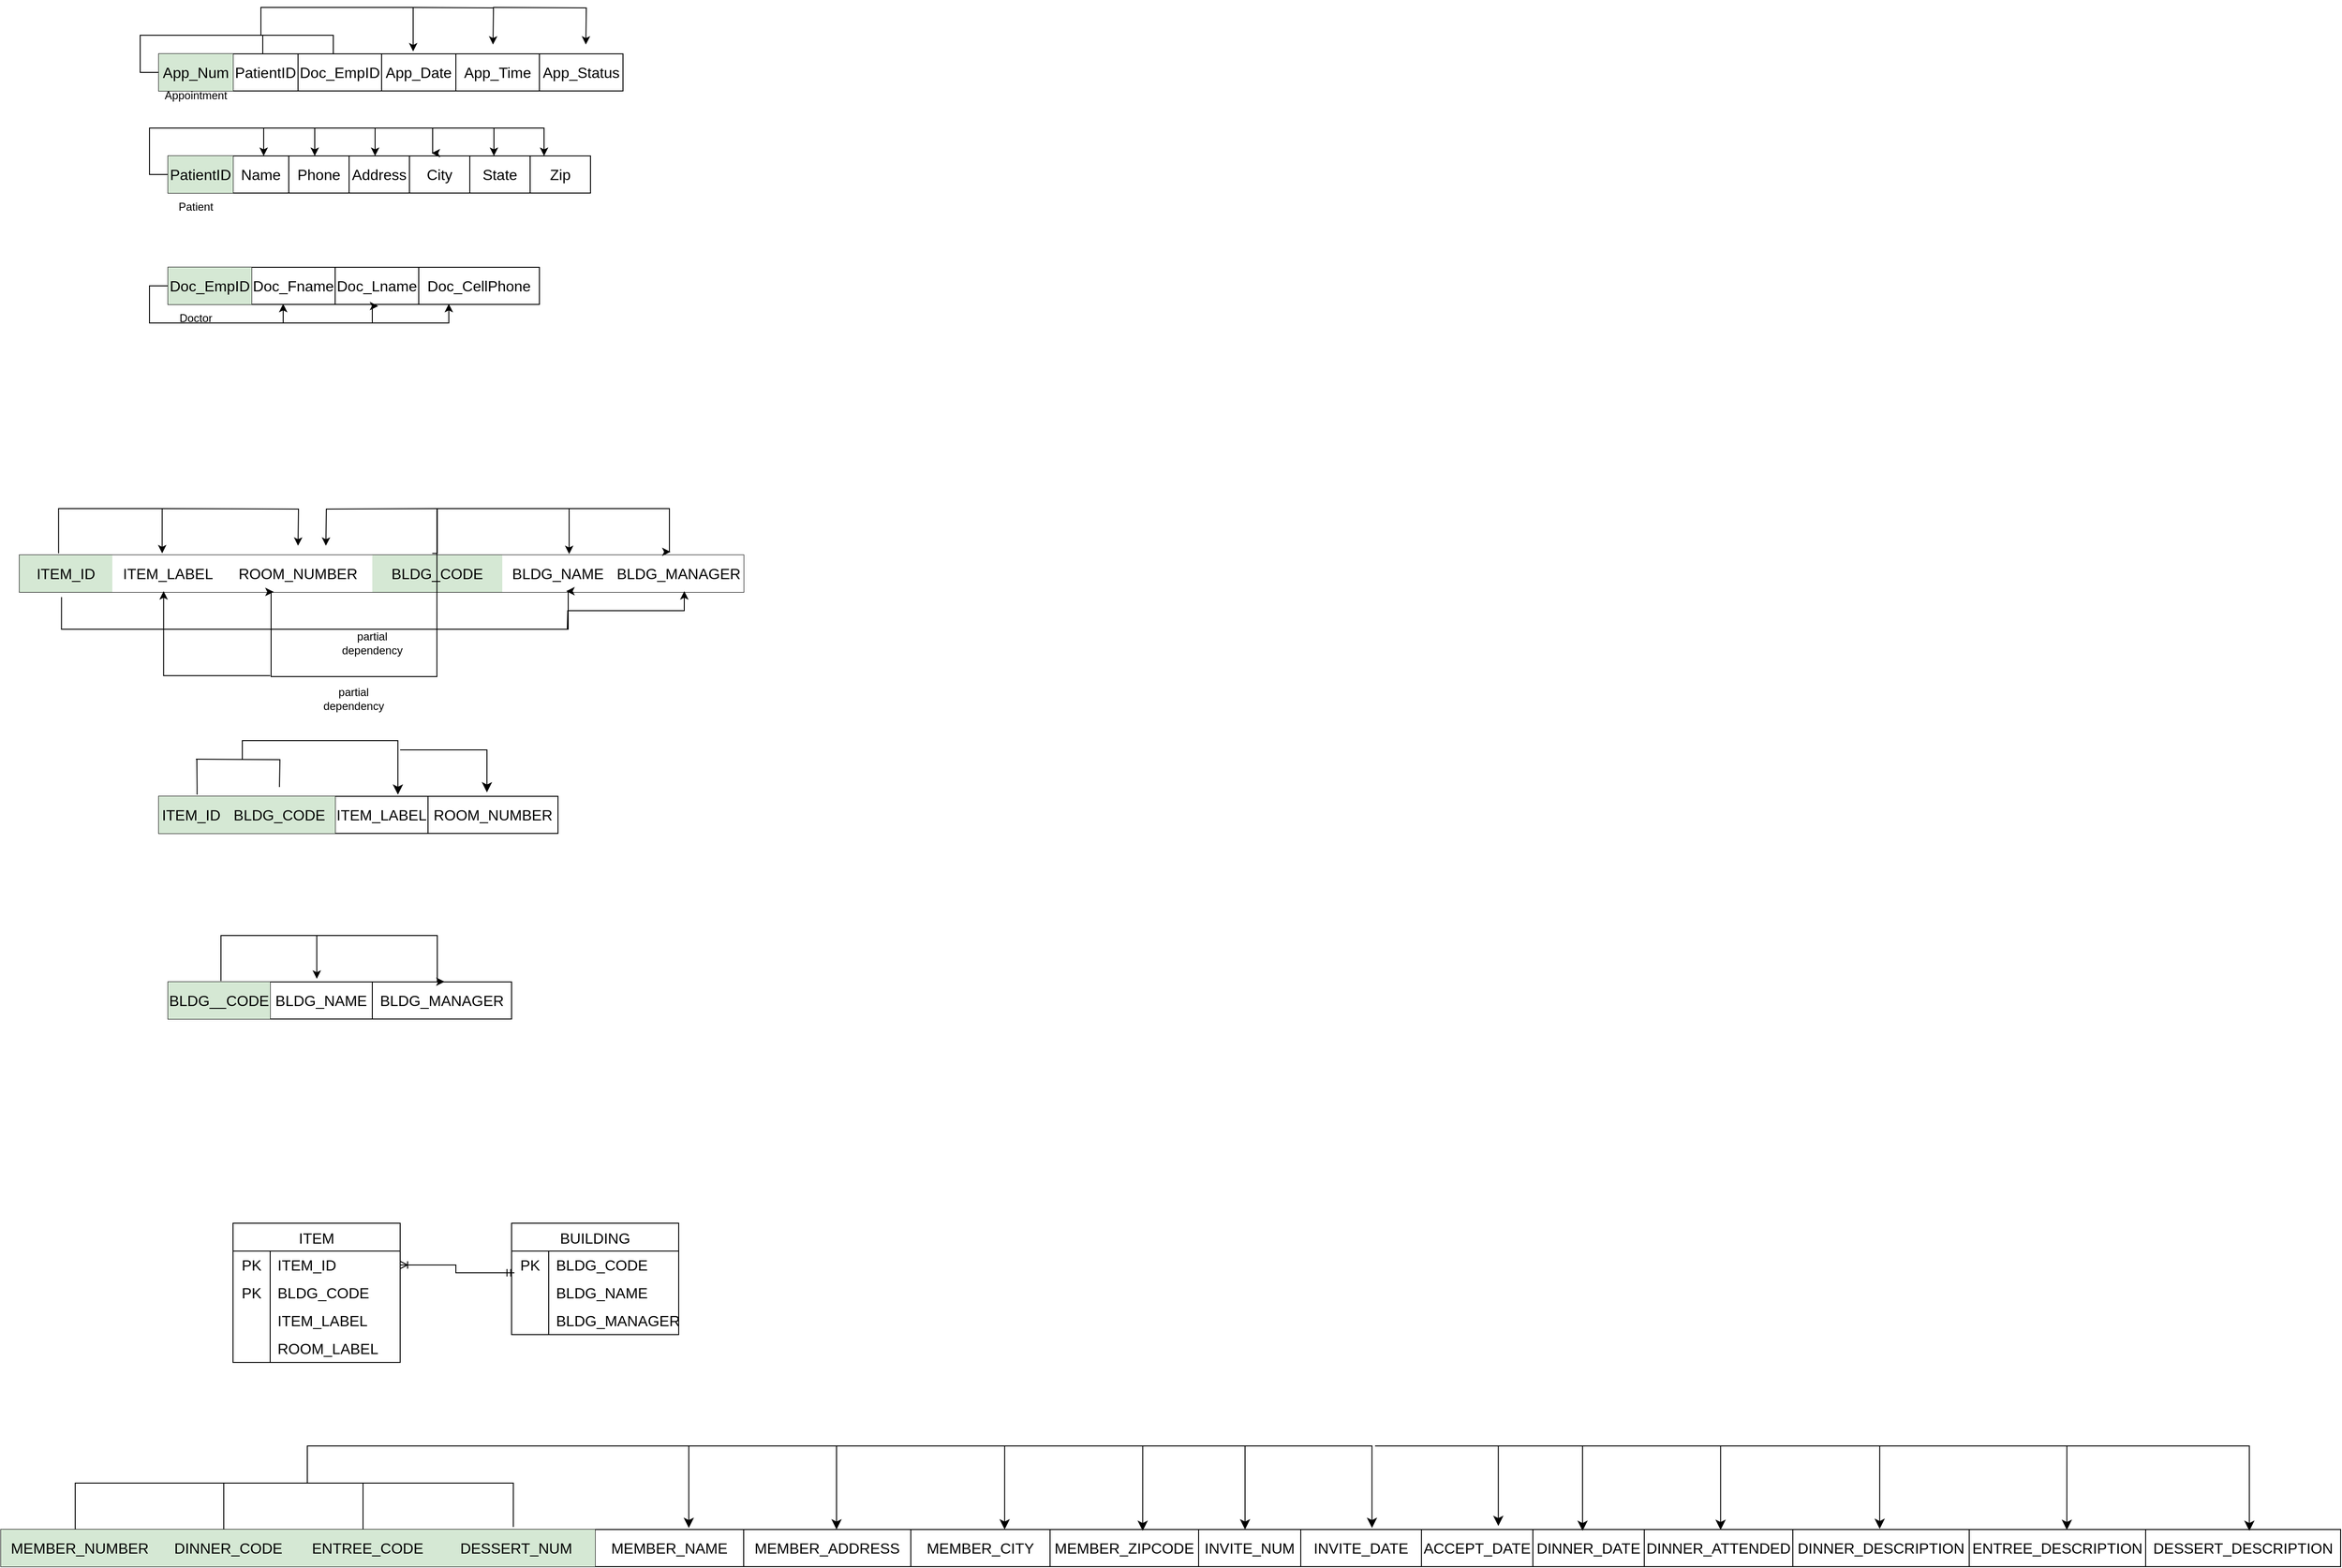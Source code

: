 <mxfile version="23.1.5" type="github">
  <diagram name="Page-1" id="MW_719pMpH5eKl33MDSX">
    <mxGraphModel dx="2695" dy="1633" grid="1" gridSize="10" guides="1" tooltips="1" connect="1" arrows="1" fold="1" page="1" pageScale="1" pageWidth="850" pageHeight="1100" math="0" shadow="0">
      <root>
        <mxCell id="0" />
        <mxCell id="1" parent="0" />
        <mxCell id="WLDPPpvRlOWAVXOPyNu4-1" value="" style="shape=table;startSize=0;container=1;collapsible=0;childLayout=tableLayout;fontSize=16;" parent="1" vertex="1">
          <mxGeometry x="190" y="240" width="455" height="40" as="geometry" />
        </mxCell>
        <mxCell id="WLDPPpvRlOWAVXOPyNu4-2" value="" style="shape=tableRow;horizontal=0;startSize=0;swimlaneHead=0;swimlaneBody=0;strokeColor=inherit;top=0;left=0;bottom=0;right=0;collapsible=0;dropTarget=0;fillColor=none;points=[[0,0.5],[1,0.5]];portConstraint=eastwest;fontSize=16;" parent="WLDPPpvRlOWAVXOPyNu4-1" vertex="1">
          <mxGeometry width="455" height="40" as="geometry" />
        </mxCell>
        <mxCell id="WLDPPpvRlOWAVXOPyNu4-14" value="PatientID" style="shape=partialRectangle;html=1;whiteSpace=wrap;connectable=0;strokeColor=#82b366;overflow=hidden;fillColor=#d5e8d4;top=0;left=0;bottom=0;right=0;pointerEvents=1;fontSize=16;" parent="WLDPPpvRlOWAVXOPyNu4-2" vertex="1">
          <mxGeometry width="70" height="40" as="geometry">
            <mxRectangle width="70" height="40" as="alternateBounds" />
          </mxGeometry>
        </mxCell>
        <mxCell id="WLDPPpvRlOWAVXOPyNu4-3" value="Name" style="shape=partialRectangle;html=1;whiteSpace=wrap;connectable=0;strokeColor=inherit;overflow=hidden;fillColor=none;top=0;left=0;bottom=0;right=0;pointerEvents=1;fontSize=16;" parent="WLDPPpvRlOWAVXOPyNu4-2" vertex="1">
          <mxGeometry x="70" width="60" height="40" as="geometry">
            <mxRectangle width="60" height="40" as="alternateBounds" />
          </mxGeometry>
        </mxCell>
        <mxCell id="WLDPPpvRlOWAVXOPyNu4-4" value="Phone" style="shape=partialRectangle;html=1;whiteSpace=wrap;connectable=0;strokeColor=inherit;overflow=hidden;fillColor=none;top=0;left=0;bottom=0;right=0;pointerEvents=1;fontSize=16;" parent="WLDPPpvRlOWAVXOPyNu4-2" vertex="1">
          <mxGeometry x="130" width="65" height="40" as="geometry">
            <mxRectangle width="65" height="40" as="alternateBounds" />
          </mxGeometry>
        </mxCell>
        <mxCell id="WLDPPpvRlOWAVXOPyNu4-5" value="Address" style="shape=partialRectangle;html=1;whiteSpace=wrap;connectable=0;strokeColor=inherit;overflow=hidden;fillColor=none;top=0;left=0;bottom=0;right=0;pointerEvents=1;fontSize=16;" parent="WLDPPpvRlOWAVXOPyNu4-2" vertex="1">
          <mxGeometry x="195" width="65" height="40" as="geometry">
            <mxRectangle width="65" height="40" as="alternateBounds" />
          </mxGeometry>
        </mxCell>
        <mxCell id="WLDPPpvRlOWAVXOPyNu4-16" value="City" style="shape=partialRectangle;html=1;whiteSpace=wrap;connectable=0;strokeColor=inherit;overflow=hidden;fillColor=none;top=0;left=0;bottom=0;right=0;pointerEvents=1;fontSize=16;" parent="WLDPPpvRlOWAVXOPyNu4-2" vertex="1">
          <mxGeometry x="260" width="65" height="40" as="geometry">
            <mxRectangle width="65" height="40" as="alternateBounds" />
          </mxGeometry>
        </mxCell>
        <mxCell id="WLDPPpvRlOWAVXOPyNu4-17" value="State" style="shape=partialRectangle;html=1;whiteSpace=wrap;connectable=0;strokeColor=inherit;overflow=hidden;fillColor=none;top=0;left=0;bottom=0;right=0;pointerEvents=1;fontSize=16;" parent="WLDPPpvRlOWAVXOPyNu4-2" vertex="1">
          <mxGeometry x="325" width="65" height="40" as="geometry">
            <mxRectangle width="65" height="40" as="alternateBounds" />
          </mxGeometry>
        </mxCell>
        <mxCell id="WLDPPpvRlOWAVXOPyNu4-18" value="Zip" style="shape=partialRectangle;html=1;whiteSpace=wrap;connectable=0;strokeColor=inherit;overflow=hidden;fillColor=none;top=0;left=0;bottom=0;right=0;pointerEvents=1;fontSize=16;" parent="WLDPPpvRlOWAVXOPyNu4-2" vertex="1">
          <mxGeometry x="390" width="65" height="40" as="geometry">
            <mxRectangle width="65" height="40" as="alternateBounds" />
          </mxGeometry>
        </mxCell>
        <mxCell id="WLDPPpvRlOWAVXOPyNu4-73" style="edgeStyle=orthogonalEdgeStyle;rounded=0;orthogonalLoop=1;jettySize=auto;html=1;" parent="WLDPPpvRlOWAVXOPyNu4-1" source="WLDPPpvRlOWAVXOPyNu4-2" edge="1">
          <mxGeometry relative="1" as="geometry">
            <mxPoint x="103" as="targetPoint" />
            <Array as="points">
              <mxPoint x="-20" y="20" />
              <mxPoint x="-20" y="-30" />
              <mxPoint x="103" y="-30" />
            </Array>
          </mxGeometry>
        </mxCell>
        <mxCell id="WLDPPpvRlOWAVXOPyNu4-74" style="edgeStyle=orthogonalEdgeStyle;rounded=0;orthogonalLoop=1;jettySize=auto;html=1;" parent="WLDPPpvRlOWAVXOPyNu4-1" source="WLDPPpvRlOWAVXOPyNu4-2" edge="1">
          <mxGeometry relative="1" as="geometry">
            <mxPoint x="158" as="targetPoint" />
            <Array as="points">
              <mxPoint x="-20" y="20" />
              <mxPoint x="-20" y="-30" />
              <mxPoint x="158" y="-30" />
            </Array>
          </mxGeometry>
        </mxCell>
        <mxCell id="WLDPPpvRlOWAVXOPyNu4-76" style="edgeStyle=orthogonalEdgeStyle;rounded=0;orthogonalLoop=1;jettySize=auto;html=1;" parent="WLDPPpvRlOWAVXOPyNu4-1" source="WLDPPpvRlOWAVXOPyNu4-2" edge="1">
          <mxGeometry relative="1" as="geometry">
            <mxPoint x="223" as="targetPoint" />
            <Array as="points">
              <mxPoint x="-20" y="20" />
              <mxPoint x="-20" y="-30" />
              <mxPoint x="223" y="-30" />
            </Array>
          </mxGeometry>
        </mxCell>
        <mxCell id="WLDPPpvRlOWAVXOPyNu4-77" style="edgeStyle=orthogonalEdgeStyle;rounded=0;orthogonalLoop=1;jettySize=auto;html=1;entryX=0.624;entryY=-0.075;entryDx=0;entryDy=0;entryPerimeter=0;" parent="WLDPPpvRlOWAVXOPyNu4-1" source="WLDPPpvRlOWAVXOPyNu4-2" target="WLDPPpvRlOWAVXOPyNu4-2" edge="1">
          <mxGeometry relative="1" as="geometry">
            <Array as="points">
              <mxPoint x="-20" y="20" />
              <mxPoint x="-20" y="-30" />
              <mxPoint x="285" y="-30" />
              <mxPoint x="285" y="-3" />
            </Array>
          </mxGeometry>
        </mxCell>
        <mxCell id="WLDPPpvRlOWAVXOPyNu4-78" style="edgeStyle=orthogonalEdgeStyle;rounded=0;orthogonalLoop=1;jettySize=auto;html=1;" parent="WLDPPpvRlOWAVXOPyNu4-1" source="WLDPPpvRlOWAVXOPyNu4-2" edge="1">
          <mxGeometry relative="1" as="geometry">
            <mxPoint x="351" as="targetPoint" />
            <Array as="points">
              <mxPoint x="-20" y="20" />
              <mxPoint x="-20" y="-30" />
              <mxPoint x="351" y="-30" />
            </Array>
          </mxGeometry>
        </mxCell>
        <mxCell id="WLDPPpvRlOWAVXOPyNu4-79" style="edgeStyle=orthogonalEdgeStyle;rounded=0;orthogonalLoop=1;jettySize=auto;html=1;" parent="WLDPPpvRlOWAVXOPyNu4-1" source="WLDPPpvRlOWAVXOPyNu4-2" edge="1">
          <mxGeometry relative="1" as="geometry">
            <mxPoint x="405" as="targetPoint" />
            <Array as="points">
              <mxPoint x="-20" y="20" />
              <mxPoint x="-20" y="-30" />
              <mxPoint x="405" y="-30" />
            </Array>
          </mxGeometry>
        </mxCell>
        <mxCell id="WLDPPpvRlOWAVXOPyNu4-15" value="Patient" style="text;html=1;align=center;verticalAlign=middle;whiteSpace=wrap;rounded=0;" parent="1" vertex="1">
          <mxGeometry x="190" y="280" width="60" height="30" as="geometry" />
        </mxCell>
        <mxCell id="WLDPPpvRlOWAVXOPyNu4-19" value="" style="shape=table;startSize=0;container=1;collapsible=0;childLayout=tableLayout;fontSize=16;" parent="1" vertex="1">
          <mxGeometry x="180" y="130" width="500" height="40" as="geometry" />
        </mxCell>
        <mxCell id="WLDPPpvRlOWAVXOPyNu4-20" value="" style="shape=tableRow;horizontal=0;startSize=0;swimlaneHead=0;swimlaneBody=0;strokeColor=inherit;top=0;left=0;bottom=0;right=0;collapsible=0;dropTarget=0;fillColor=none;points=[[0,0.5],[1,0.5]];portConstraint=eastwest;fontSize=16;" parent="WLDPPpvRlOWAVXOPyNu4-19" vertex="1">
          <mxGeometry width="500" height="40" as="geometry" />
        </mxCell>
        <mxCell id="WLDPPpvRlOWAVXOPyNu4-21" value="App_Num" style="shape=partialRectangle;html=1;whiteSpace=wrap;connectable=0;strokeColor=#82b366;overflow=hidden;fillColor=#d5e8d4;top=0;left=0;bottom=0;right=0;pointerEvents=1;fontSize=16;" parent="WLDPPpvRlOWAVXOPyNu4-20" vertex="1">
          <mxGeometry width="80" height="40" as="geometry">
            <mxRectangle width="80" height="40" as="alternateBounds" />
          </mxGeometry>
        </mxCell>
        <mxCell id="WLDPPpvRlOWAVXOPyNu4-22" value="PatientID" style="shape=partialRectangle;html=1;whiteSpace=wrap;connectable=0;strokeColor=inherit;overflow=hidden;fillColor=none;top=0;left=0;bottom=0;right=0;pointerEvents=1;fontSize=16;" parent="WLDPPpvRlOWAVXOPyNu4-20" vertex="1">
          <mxGeometry x="80" width="70" height="40" as="geometry">
            <mxRectangle width="70" height="40" as="alternateBounds" />
          </mxGeometry>
        </mxCell>
        <mxCell id="WLDPPpvRlOWAVXOPyNu4-23" value="Doc_EmpID" style="shape=partialRectangle;html=1;whiteSpace=wrap;connectable=0;strokeColor=inherit;overflow=hidden;fillColor=none;top=0;left=0;bottom=0;right=0;pointerEvents=1;fontSize=16;" parent="WLDPPpvRlOWAVXOPyNu4-20" vertex="1">
          <mxGeometry x="150" width="90" height="40" as="geometry">
            <mxRectangle width="90" height="40" as="alternateBounds" />
          </mxGeometry>
        </mxCell>
        <mxCell id="WLDPPpvRlOWAVXOPyNu4-33" value="App_Date" style="shape=partialRectangle;html=1;whiteSpace=wrap;connectable=0;strokeColor=inherit;overflow=hidden;fillColor=none;top=0;left=0;bottom=0;right=0;pointerEvents=1;fontSize=16;" parent="WLDPPpvRlOWAVXOPyNu4-20" vertex="1">
          <mxGeometry x="240" width="80" height="40" as="geometry">
            <mxRectangle width="80" height="40" as="alternateBounds" />
          </mxGeometry>
        </mxCell>
        <mxCell id="WLDPPpvRlOWAVXOPyNu4-34" value="App_Time" style="shape=partialRectangle;html=1;whiteSpace=wrap;connectable=0;strokeColor=inherit;overflow=hidden;fillColor=none;top=0;left=0;bottom=0;right=0;pointerEvents=1;fontSize=16;" parent="WLDPPpvRlOWAVXOPyNu4-20" vertex="1">
          <mxGeometry x="320" width="90" height="40" as="geometry">
            <mxRectangle width="90" height="40" as="alternateBounds" />
          </mxGeometry>
        </mxCell>
        <mxCell id="WLDPPpvRlOWAVXOPyNu4-35" value="App_Status" style="shape=partialRectangle;html=1;whiteSpace=wrap;connectable=0;strokeColor=inherit;overflow=hidden;fillColor=none;top=0;left=0;bottom=0;right=0;pointerEvents=1;fontSize=16;" parent="WLDPPpvRlOWAVXOPyNu4-20" vertex="1">
          <mxGeometry x="410" width="90" height="40" as="geometry">
            <mxRectangle width="90" height="40" as="alternateBounds" />
          </mxGeometry>
        </mxCell>
        <mxCell id="WLDPPpvRlOWAVXOPyNu4-70" style="edgeStyle=orthogonalEdgeStyle;rounded=0;orthogonalLoop=1;jettySize=auto;html=1;endArrow=none;endFill=0;" parent="WLDPPpvRlOWAVXOPyNu4-19" source="WLDPPpvRlOWAVXOPyNu4-20" edge="1">
          <mxGeometry relative="1" as="geometry">
            <mxPoint x="112" as="targetPoint" />
            <Array as="points">
              <mxPoint x="-20" y="20" />
              <mxPoint x="-20" y="-20" />
              <mxPoint x="112" y="-20" />
            </Array>
          </mxGeometry>
        </mxCell>
        <mxCell id="WLDPPpvRlOWAVXOPyNu4-71" style="edgeStyle=orthogonalEdgeStyle;rounded=0;orthogonalLoop=1;jettySize=auto;html=1;endArrow=none;endFill=0;" parent="WLDPPpvRlOWAVXOPyNu4-19" source="WLDPPpvRlOWAVXOPyNu4-20" edge="1">
          <mxGeometry relative="1" as="geometry">
            <mxPoint x="188" as="targetPoint" />
            <Array as="points">
              <mxPoint x="-20" y="20" />
              <mxPoint x="-20" y="-20" />
              <mxPoint x="188" y="-20" />
            </Array>
          </mxGeometry>
        </mxCell>
        <mxCell id="WLDPPpvRlOWAVXOPyNu4-32" value="Appointment" style="text;html=1;align=center;verticalAlign=middle;whiteSpace=wrap;rounded=0;" parent="1" vertex="1">
          <mxGeometry x="190" y="160" width="60" height="30" as="geometry" />
        </mxCell>
        <mxCell id="WLDPPpvRlOWAVXOPyNu4-37" value="" style="shape=table;startSize=0;container=1;collapsible=0;childLayout=tableLayout;fontSize=16;" parent="1" vertex="1">
          <mxGeometry x="190" y="360" width="400" height="40" as="geometry" />
        </mxCell>
        <mxCell id="WLDPPpvRlOWAVXOPyNu4-38" value="" style="shape=tableRow;horizontal=0;startSize=0;swimlaneHead=0;swimlaneBody=0;strokeColor=inherit;top=0;left=0;bottom=0;right=0;collapsible=0;dropTarget=0;fillColor=none;points=[[0,0.5],[1,0.5]];portConstraint=eastwest;fontSize=16;" parent="WLDPPpvRlOWAVXOPyNu4-37" vertex="1">
          <mxGeometry width="400" height="40" as="geometry" />
        </mxCell>
        <mxCell id="WLDPPpvRlOWAVXOPyNu4-39" value="Doc_EmpID" style="shape=partialRectangle;html=1;whiteSpace=wrap;connectable=0;strokeColor=#82b366;overflow=hidden;fillColor=#d5e8d4;top=0;left=0;bottom=0;right=0;pointerEvents=1;fontSize=16;" parent="WLDPPpvRlOWAVXOPyNu4-38" vertex="1">
          <mxGeometry width="90" height="40" as="geometry">
            <mxRectangle width="90" height="40" as="alternateBounds" />
          </mxGeometry>
        </mxCell>
        <mxCell id="WLDPPpvRlOWAVXOPyNu4-40" value="Doc_Fname" style="shape=partialRectangle;html=1;whiteSpace=wrap;connectable=0;strokeColor=inherit;overflow=hidden;fillColor=none;top=0;left=0;bottom=0;right=0;pointerEvents=1;fontSize=16;" parent="WLDPPpvRlOWAVXOPyNu4-38" vertex="1">
          <mxGeometry x="90" width="90" height="40" as="geometry">
            <mxRectangle width="90" height="40" as="alternateBounds" />
          </mxGeometry>
        </mxCell>
        <mxCell id="WLDPPpvRlOWAVXOPyNu4-41" value="Doc_Lname" style="shape=partialRectangle;html=1;whiteSpace=wrap;connectable=0;strokeColor=inherit;overflow=hidden;fillColor=none;top=0;left=0;bottom=0;right=0;pointerEvents=1;fontSize=16;" parent="WLDPPpvRlOWAVXOPyNu4-38" vertex="1">
          <mxGeometry x="180" width="90" height="40" as="geometry">
            <mxRectangle width="90" height="40" as="alternateBounds" />
          </mxGeometry>
        </mxCell>
        <mxCell id="WLDPPpvRlOWAVXOPyNu4-50" value="Doc_CellPhone" style="shape=partialRectangle;html=1;whiteSpace=wrap;connectable=0;strokeColor=inherit;overflow=hidden;fillColor=none;top=0;left=0;bottom=0;right=0;pointerEvents=1;fontSize=16;" parent="WLDPPpvRlOWAVXOPyNu4-38" vertex="1">
          <mxGeometry x="270" width="130" height="40" as="geometry">
            <mxRectangle width="130" height="40" as="alternateBounds" />
          </mxGeometry>
        </mxCell>
        <mxCell id="WLDPPpvRlOWAVXOPyNu4-81" style="edgeStyle=orthogonalEdgeStyle;rounded=0;orthogonalLoop=1;jettySize=auto;html=1;entryX=0.31;entryY=0.985;entryDx=0;entryDy=0;entryPerimeter=0;" parent="WLDPPpvRlOWAVXOPyNu4-37" source="WLDPPpvRlOWAVXOPyNu4-38" target="WLDPPpvRlOWAVXOPyNu4-38" edge="1">
          <mxGeometry relative="1" as="geometry" />
        </mxCell>
        <mxCell id="WLDPPpvRlOWAVXOPyNu4-83" style="edgeStyle=orthogonalEdgeStyle;rounded=0;orthogonalLoop=1;jettySize=auto;html=1;entryX=0.756;entryY=0.985;entryDx=0;entryDy=0;entryPerimeter=0;" parent="WLDPPpvRlOWAVXOPyNu4-37" source="WLDPPpvRlOWAVXOPyNu4-38" target="WLDPPpvRlOWAVXOPyNu4-38" edge="1">
          <mxGeometry relative="1" as="geometry" />
        </mxCell>
        <mxCell id="WLDPPpvRlOWAVXOPyNu4-52" value="Doctor" style="text;html=1;align=center;verticalAlign=middle;whiteSpace=wrap;rounded=0;" parent="1" vertex="1">
          <mxGeometry x="190" y="400" width="60" height="30" as="geometry" />
        </mxCell>
        <mxCell id="WLDPPpvRlOWAVXOPyNu4-82" style="edgeStyle=orthogonalEdgeStyle;rounded=0;orthogonalLoop=1;jettySize=auto;html=1;entryX=0.566;entryY=1.045;entryDx=0;entryDy=0;entryPerimeter=0;" parent="1" source="WLDPPpvRlOWAVXOPyNu4-38" target="WLDPPpvRlOWAVXOPyNu4-38" edge="1">
          <mxGeometry relative="1" as="geometry">
            <Array as="points">
              <mxPoint x="170" y="380" />
              <mxPoint x="170" y="420" />
              <mxPoint x="410" y="420" />
              <mxPoint x="410" y="402" />
            </Array>
          </mxGeometry>
        </mxCell>
        <mxCell id="WLDPPpvRlOWAVXOPyNu4-86" value="" style="endArrow=classic;html=1;rounded=0;edgeStyle=orthogonalEdgeStyle;entryX=0.548;entryY=-0.065;entryDx=0;entryDy=0;entryPerimeter=0;" parent="1" target="WLDPPpvRlOWAVXOPyNu4-20" edge="1">
          <mxGeometry width="50" height="50" relative="1" as="geometry">
            <mxPoint x="290" y="110" as="sourcePoint" />
            <mxPoint x="460" y="80" as="targetPoint" />
            <Array as="points">
              <mxPoint x="290" y="80" />
              <mxPoint x="454" y="80" />
            </Array>
          </mxGeometry>
        </mxCell>
        <mxCell id="WLDPPpvRlOWAVXOPyNu4-87" value="" style="endArrow=classic;html=1;rounded=0;edgeStyle=orthogonalEdgeStyle;" parent="1" edge="1">
          <mxGeometry width="50" height="50" relative="1" as="geometry">
            <mxPoint x="450" y="80" as="sourcePoint" />
            <mxPoint x="540" y="120" as="targetPoint" />
          </mxGeometry>
        </mxCell>
        <mxCell id="WLDPPpvRlOWAVXOPyNu4-88" value="" style="endArrow=classic;html=1;rounded=0;edgeStyle=orthogonalEdgeStyle;" parent="1" edge="1">
          <mxGeometry width="50" height="50" relative="1" as="geometry">
            <mxPoint x="540" y="80" as="sourcePoint" />
            <mxPoint x="640" y="120" as="targetPoint" />
          </mxGeometry>
        </mxCell>
        <mxCell id="D1UHIyONXExDo8GBItgu-14" value="" style="shape=table;startSize=0;container=1;collapsible=0;childLayout=tableLayout;fontSize=16;swimlaneLine=1;" parent="1" vertex="1">
          <mxGeometry x="30" y="670" width="780" height="40" as="geometry" />
        </mxCell>
        <mxCell id="D1UHIyONXExDo8GBItgu-23" value="" style="shape=tableRow;horizontal=0;startSize=0;swimlaneHead=0;swimlaneBody=0;top=0;left=0;bottom=0;right=0;collapsible=0;dropTarget=0;points=[[0,0.5],[1,0.5]];portConstraint=eastwest;fontSize=16;" parent="D1UHIyONXExDo8GBItgu-14" vertex="1">
          <mxGeometry width="780" height="40" as="geometry" />
        </mxCell>
        <mxCell id="D1UHIyONXExDo8GBItgu-24" value="ITEM_ID" style="shape=partialRectangle;html=1;whiteSpace=wrap;connectable=0;strokeColor=#82b366;overflow=hidden;fillColor=#d5e8d4;top=0;left=0;bottom=0;right=0;pointerEvents=1;fontSize=16;" parent="D1UHIyONXExDo8GBItgu-23" vertex="1">
          <mxGeometry width="100" height="40" as="geometry">
            <mxRectangle width="100" height="40" as="alternateBounds" />
          </mxGeometry>
        </mxCell>
        <mxCell id="D1UHIyONXExDo8GBItgu-25" value="ITEM_LABEL" style="shape=partialRectangle;html=1;whiteSpace=wrap;connectable=0;strokeColor=inherit;overflow=hidden;fillColor=none;top=0;left=0;bottom=0;right=0;pointerEvents=1;fontSize=16;" parent="D1UHIyONXExDo8GBItgu-23" vertex="1">
          <mxGeometry x="100" width="120" height="40" as="geometry">
            <mxRectangle width="120" height="40" as="alternateBounds" />
          </mxGeometry>
        </mxCell>
        <mxCell id="D1UHIyONXExDo8GBItgu-26" value="ROOM_NUMBER" style="shape=partialRectangle;html=1;whiteSpace=wrap;connectable=0;strokeColor=inherit;overflow=hidden;fillColor=none;top=0;left=0;bottom=0;right=0;pointerEvents=1;fontSize=16;" parent="D1UHIyONXExDo8GBItgu-23" vertex="1">
          <mxGeometry x="220" width="160" height="40" as="geometry">
            <mxRectangle width="160" height="40" as="alternateBounds" />
          </mxGeometry>
        </mxCell>
        <mxCell id="D1UHIyONXExDo8GBItgu-27" value="BLDG_CODE" style="shape=partialRectangle;html=1;whiteSpace=wrap;connectable=0;strokeColor=#82b366;overflow=hidden;fillColor=#d5e8d4;top=0;left=0;bottom=0;right=0;pointerEvents=1;fontSize=16;" parent="D1UHIyONXExDo8GBItgu-23" vertex="1">
          <mxGeometry x="380" width="140" height="40" as="geometry">
            <mxRectangle width="140" height="40" as="alternateBounds" />
          </mxGeometry>
        </mxCell>
        <mxCell id="D1UHIyONXExDo8GBItgu-28" value="BLDG_NAME" style="shape=partialRectangle;html=1;whiteSpace=wrap;connectable=0;strokeColor=inherit;overflow=hidden;fillColor=none;top=0;left=0;bottom=0;right=0;pointerEvents=1;fontSize=16;" parent="D1UHIyONXExDo8GBItgu-23" vertex="1">
          <mxGeometry x="520" width="120" height="40" as="geometry">
            <mxRectangle width="120" height="40" as="alternateBounds" />
          </mxGeometry>
        </mxCell>
        <mxCell id="D1UHIyONXExDo8GBItgu-29" value="BLDG_MANAGER" style="shape=partialRectangle;html=1;whiteSpace=wrap;connectable=0;strokeColor=inherit;overflow=hidden;fillColor=none;top=0;left=0;bottom=0;right=0;pointerEvents=1;fontSize=16;" parent="D1UHIyONXExDo8GBItgu-23" vertex="1">
          <mxGeometry x="640" width="140" height="40" as="geometry">
            <mxRectangle width="140" height="40" as="alternateBounds" />
          </mxGeometry>
        </mxCell>
        <mxCell id="d2CoVcavQI583WoigCIx-1" value="" style="endArrow=classic;html=1;rounded=0;exitX=0.57;exitY=-0.045;exitDx=0;exitDy=0;exitPerimeter=0;edgeStyle=orthogonalEdgeStyle;entryX=0.759;entryY=-0.025;entryDx=0;entryDy=0;entryPerimeter=0;" edge="1" parent="D1UHIyONXExDo8GBItgu-14" source="D1UHIyONXExDo8GBItgu-23" target="D1UHIyONXExDo8GBItgu-23">
          <mxGeometry width="50" height="50" relative="1" as="geometry">
            <mxPoint x="370" y="-40" as="sourcePoint" />
            <mxPoint x="590" y="-60" as="targetPoint" />
            <Array as="points">
              <mxPoint x="450" y="-2" />
              <mxPoint x="450" y="-50" />
              <mxPoint x="592" y="-50" />
            </Array>
          </mxGeometry>
        </mxCell>
        <mxCell id="d2CoVcavQI583WoigCIx-3" value="" style="endArrow=classic;html=1;rounded=0;exitX=0.054;exitY=-0.045;exitDx=0;exitDy=0;exitPerimeter=0;edgeStyle=orthogonalEdgeStyle;entryX=0.197;entryY=-0.045;entryDx=0;entryDy=0;entryPerimeter=0;" edge="1" parent="D1UHIyONXExDo8GBItgu-14" source="D1UHIyONXExDo8GBItgu-14" target="D1UHIyONXExDo8GBItgu-23">
          <mxGeometry width="50" height="50" relative="1" as="geometry">
            <mxPoint x="370" y="-20" as="sourcePoint" />
            <mxPoint x="150" y="-50" as="targetPoint" />
            <Array as="points">
              <mxPoint x="42" y="-50" />
              <mxPoint x="154" y="-50" />
            </Array>
          </mxGeometry>
        </mxCell>
        <mxCell id="d2CoVcavQI583WoigCIx-6" value="" style="endArrow=classic;html=1;rounded=0;exitX=0.058;exitY=1.135;exitDx=0;exitDy=0;exitPerimeter=0;edgeStyle=orthogonalEdgeStyle;entryX=0.755;entryY=0.975;entryDx=0;entryDy=0;entryPerimeter=0;" edge="1" parent="D1UHIyONXExDo8GBItgu-14" source="D1UHIyONXExDo8GBItgu-14" target="D1UHIyONXExDo8GBItgu-23">
          <mxGeometry width="50" height="50" relative="1" as="geometry">
            <mxPoint x="365" y="200" as="sourcePoint" />
            <mxPoint x="590" y="120" as="targetPoint" />
            <Array as="points">
              <mxPoint x="45" y="80" />
              <mxPoint x="591" y="80" />
              <mxPoint x="591" y="39" />
            </Array>
          </mxGeometry>
        </mxCell>
        <mxCell id="d2CoVcavQI583WoigCIx-2" value="" style="endArrow=classic;html=1;rounded=0;edgeStyle=orthogonalEdgeStyle;entryX=0.899;entryY=-0.085;entryDx=0;entryDy=0;entryPerimeter=0;" edge="1" parent="1" target="D1UHIyONXExDo8GBItgu-23">
          <mxGeometry width="50" height="50" relative="1" as="geometry">
            <mxPoint x="620" y="620" as="sourcePoint" />
            <mxPoint x="730" y="620" as="targetPoint" />
            <Array as="points">
              <mxPoint x="730" y="620" />
              <mxPoint x="730" y="667" />
            </Array>
          </mxGeometry>
        </mxCell>
        <mxCell id="d2CoVcavQI583WoigCIx-4" value="" style="endArrow=classic;html=1;rounded=0;edgeStyle=orthogonalEdgeStyle;" edge="1" parent="1">
          <mxGeometry width="50" height="50" relative="1" as="geometry">
            <mxPoint x="180" y="620" as="sourcePoint" />
            <mxPoint x="330" y="660" as="targetPoint" />
          </mxGeometry>
        </mxCell>
        <mxCell id="d2CoVcavQI583WoigCIx-5" value="" style="endArrow=classic;html=1;rounded=0;edgeStyle=orthogonalEdgeStyle;" edge="1" parent="1">
          <mxGeometry width="50" height="50" relative="1" as="geometry">
            <mxPoint x="480" y="620" as="sourcePoint" />
            <mxPoint x="360" y="660" as="targetPoint" />
          </mxGeometry>
        </mxCell>
        <mxCell id="d2CoVcavQI583WoigCIx-7" value="" style="endArrow=classic;html=1;rounded=0;edgeStyle=orthogonalEdgeStyle;entryX=0.918;entryY=0.975;entryDx=0;entryDy=0;entryPerimeter=0;" edge="1" parent="1" target="D1UHIyONXExDo8GBItgu-23">
          <mxGeometry width="50" height="50" relative="1" as="geometry">
            <mxPoint x="620" y="750" as="sourcePoint" />
            <mxPoint x="750" y="750" as="targetPoint" />
          </mxGeometry>
        </mxCell>
        <mxCell id="d2CoVcavQI583WoigCIx-8" value="partial dependency" style="text;html=1;align=center;verticalAlign=middle;whiteSpace=wrap;rounded=0;" vertex="1" parent="1">
          <mxGeometry x="380" y="750" width="60" height="30" as="geometry" />
        </mxCell>
        <mxCell id="d2CoVcavQI583WoigCIx-9" value="" style="endArrow=classic;html=1;rounded=0;exitX=0.576;exitY=0.975;exitDx=0;exitDy=0;exitPerimeter=0;edgeStyle=orthogonalEdgeStyle;entryX=0.351;entryY=0.995;entryDx=0;entryDy=0;entryPerimeter=0;" edge="1" parent="1" target="D1UHIyONXExDo8GBItgu-23">
          <mxGeometry width="50" height="50" relative="1" as="geometry">
            <mxPoint x="479.64" y="620" as="sourcePoint" />
            <mxPoint x="300.36" y="731" as="targetPoint" />
            <Array as="points">
              <mxPoint x="480" y="801" />
              <mxPoint x="301" y="801" />
              <mxPoint x="301" y="710" />
            </Array>
          </mxGeometry>
        </mxCell>
        <mxCell id="d2CoVcavQI583WoigCIx-10" value="partial dependency" style="text;html=1;align=center;verticalAlign=middle;whiteSpace=wrap;rounded=0;" vertex="1" parent="1">
          <mxGeometry x="360" y="810" width="60" height="30" as="geometry" />
        </mxCell>
        <mxCell id="d2CoVcavQI583WoigCIx-11" value="" style="endArrow=classic;html=1;rounded=0;edgeStyle=orthogonalEdgeStyle;entryX=0.199;entryY=0.975;entryDx=0;entryDy=0;entryPerimeter=0;" edge="1" parent="1" target="D1UHIyONXExDo8GBItgu-23">
          <mxGeometry width="50" height="50" relative="1" as="geometry">
            <mxPoint x="300" y="800" as="sourcePoint" />
            <mxPoint x="180" y="800" as="targetPoint" />
            <Array as="points">
              <mxPoint x="185" y="800" />
            </Array>
          </mxGeometry>
        </mxCell>
        <mxCell id="d2CoVcavQI583WoigCIx-12" value="" style="shape=table;startSize=0;container=1;collapsible=0;childLayout=tableLayout;fontSize=16;" vertex="1" parent="1">
          <mxGeometry x="180" y="930" width="430" height="40" as="geometry" />
        </mxCell>
        <mxCell id="d2CoVcavQI583WoigCIx-29" style="shape=tableRow;horizontal=0;startSize=0;swimlaneHead=0;swimlaneBody=0;strokeColor=inherit;top=0;left=0;bottom=0;right=0;collapsible=0;dropTarget=0;fillColor=none;points=[[0,0.5],[1,0.5]];portConstraint=eastwest;fontSize=16;" vertex="1" parent="d2CoVcavQI583WoigCIx-12">
          <mxGeometry width="430" height="40" as="geometry" />
        </mxCell>
        <mxCell id="d2CoVcavQI583WoigCIx-30" value="ITEM_ID" style="shape=partialRectangle;html=1;whiteSpace=wrap;connectable=0;strokeColor=#82b366;overflow=hidden;fillColor=#d5e8d4;top=0;left=0;bottom=0;right=0;pointerEvents=1;fontSize=16;" vertex="1" parent="d2CoVcavQI583WoigCIx-29">
          <mxGeometry width="70" height="40" as="geometry">
            <mxRectangle width="70" height="40" as="alternateBounds" />
          </mxGeometry>
        </mxCell>
        <mxCell id="d2CoVcavQI583WoigCIx-32" value="BLDG_CODE" style="shape=partialRectangle;html=1;whiteSpace=wrap;connectable=0;strokeColor=#82b366;overflow=hidden;fillColor=#d5e8d4;top=0;left=0;bottom=0;right=0;pointerEvents=1;fontSize=16;" vertex="1" parent="d2CoVcavQI583WoigCIx-29">
          <mxGeometry x="70" width="120" height="40" as="geometry">
            <mxRectangle width="120" height="40" as="alternateBounds" />
          </mxGeometry>
        </mxCell>
        <mxCell id="d2CoVcavQI583WoigCIx-33" value="ITEM_LABEL" style="shape=partialRectangle;html=1;whiteSpace=wrap;connectable=0;strokeColor=inherit;overflow=hidden;fillColor=none;top=0;left=0;bottom=0;right=0;pointerEvents=1;fontSize=16;" vertex="1" parent="d2CoVcavQI583WoigCIx-29">
          <mxGeometry x="190" width="100" height="40" as="geometry">
            <mxRectangle width="100" height="40" as="alternateBounds" />
          </mxGeometry>
        </mxCell>
        <mxCell id="d2CoVcavQI583WoigCIx-34" value="ROOM_NUMBER" style="shape=partialRectangle;html=1;whiteSpace=wrap;connectable=0;strokeColor=inherit;overflow=hidden;fillColor=none;top=0;left=0;bottom=0;right=0;pointerEvents=1;fontSize=16;" vertex="1" parent="d2CoVcavQI583WoigCIx-29">
          <mxGeometry x="290" width="140" height="40" as="geometry">
            <mxRectangle width="140" height="40" as="alternateBounds" />
          </mxGeometry>
        </mxCell>
        <mxCell id="d2CoVcavQI583WoigCIx-36" value="" style="shape=table;startSize=0;container=1;collapsible=0;childLayout=tableLayout;fontSize=16;" vertex="1" parent="1">
          <mxGeometry x="190" y="1130" width="370" height="40" as="geometry" />
        </mxCell>
        <mxCell id="d2CoVcavQI583WoigCIx-37" value="" style="shape=tableRow;horizontal=0;startSize=0;swimlaneHead=0;swimlaneBody=0;strokeColor=inherit;top=0;left=0;bottom=0;right=0;collapsible=0;dropTarget=0;fillColor=none;points=[[0,0.5],[1,0.5]];portConstraint=eastwest;fontSize=16;" vertex="1" parent="d2CoVcavQI583WoigCIx-36">
          <mxGeometry width="370" height="40" as="geometry" />
        </mxCell>
        <mxCell id="d2CoVcavQI583WoigCIx-38" value="BLDG__CODE" style="shape=partialRectangle;html=1;whiteSpace=wrap;connectable=0;strokeColor=#82b366;overflow=hidden;fillColor=#d5e8d4;top=0;left=0;bottom=0;right=0;pointerEvents=1;fontSize=16;" vertex="1" parent="d2CoVcavQI583WoigCIx-37">
          <mxGeometry width="110" height="40" as="geometry">
            <mxRectangle width="110" height="40" as="alternateBounds" />
          </mxGeometry>
        </mxCell>
        <mxCell id="d2CoVcavQI583WoigCIx-39" value="BLDG_NAME" style="shape=partialRectangle;html=1;whiteSpace=wrap;connectable=0;strokeColor=inherit;overflow=hidden;fillColor=none;top=0;left=0;bottom=0;right=0;pointerEvents=1;fontSize=16;" vertex="1" parent="d2CoVcavQI583WoigCIx-37">
          <mxGeometry x="110" width="110" height="40" as="geometry">
            <mxRectangle width="110" height="40" as="alternateBounds" />
          </mxGeometry>
        </mxCell>
        <mxCell id="d2CoVcavQI583WoigCIx-51" value="BLDG_MANAGER" style="shape=partialRectangle;html=1;whiteSpace=wrap;connectable=0;strokeColor=inherit;overflow=hidden;fillColor=none;top=0;left=0;bottom=0;right=0;pointerEvents=1;fontSize=16;" vertex="1" parent="d2CoVcavQI583WoigCIx-37">
          <mxGeometry x="220" width="150" height="40" as="geometry">
            <mxRectangle width="150" height="40" as="alternateBounds" />
          </mxGeometry>
        </mxCell>
        <mxCell id="d2CoVcavQI583WoigCIx-52" value="" style="endArrow=classic;html=1;rounded=0;exitX=0.154;exitY=-0.025;exitDx=0;exitDy=0;exitPerimeter=0;edgeStyle=orthogonalEdgeStyle;entryX=0.433;entryY=-0.085;entryDx=0;entryDy=0;entryPerimeter=0;" edge="1" parent="d2CoVcavQI583WoigCIx-36" source="d2CoVcavQI583WoigCIx-37" target="d2CoVcavQI583WoigCIx-37">
          <mxGeometry width="50" height="50" relative="1" as="geometry">
            <mxPoint x="10" y="-20" as="sourcePoint" />
            <mxPoint x="160" y="-80" as="targetPoint" />
            <Array as="points">
              <mxPoint x="57" y="-50" />
              <mxPoint x="160" y="-50" />
            </Array>
          </mxGeometry>
        </mxCell>
        <mxCell id="d2CoVcavQI583WoigCIx-53" value="" style="endArrow=classic;html=1;rounded=0;edgeStyle=orthogonalEdgeStyle;entryX=0.805;entryY=-0.005;entryDx=0;entryDy=0;entryPerimeter=0;" edge="1" parent="1" target="d2CoVcavQI583WoigCIx-37">
          <mxGeometry width="50" height="50" relative="1" as="geometry">
            <mxPoint x="350" y="1080" as="sourcePoint" />
            <mxPoint x="490" y="1080" as="targetPoint" />
            <Array as="points">
              <mxPoint x="480" y="1080" />
              <mxPoint x="480" y="1130" />
            </Array>
          </mxGeometry>
        </mxCell>
        <mxCell id="d2CoVcavQI583WoigCIx-55" value="" style="endArrow=none;html=1;rounded=0;exitX=0.096;exitY=-0.045;exitDx=0;exitDy=0;exitPerimeter=0;edgeStyle=orthogonalEdgeStyle;" edge="1" parent="1" source="d2CoVcavQI583WoigCIx-29">
          <mxGeometry width="50" height="50" relative="1" as="geometry">
            <mxPoint x="200" y="1010" as="sourcePoint" />
            <mxPoint x="221" y="890" as="targetPoint" />
            <Array as="points">
              <mxPoint x="221" y="920" />
              <mxPoint x="221" y="920" />
            </Array>
          </mxGeometry>
        </mxCell>
        <mxCell id="d2CoVcavQI583WoigCIx-56" value="" style="endArrow=none;html=1;rounded=0;edgeStyle=orthogonalEdgeStyle;" edge="1" parent="1">
          <mxGeometry width="50" height="50" relative="1" as="geometry">
            <mxPoint x="220" y="890" as="sourcePoint" />
            <mxPoint x="310" y="920" as="targetPoint" />
          </mxGeometry>
        </mxCell>
        <mxCell id="d2CoVcavQI583WoigCIx-57" value="" style="edgeStyle=elbowEdgeStyle;elbow=vertical;endArrow=classic;html=1;curved=0;rounded=0;endSize=8;startSize=8;entryX=0.599;entryY=-0.045;entryDx=0;entryDy=0;entryPerimeter=0;" edge="1" parent="1" target="d2CoVcavQI583WoigCIx-29">
          <mxGeometry width="50" height="50" relative="1" as="geometry">
            <mxPoint x="270" y="890" as="sourcePoint" />
            <mxPoint x="440" y="870" as="targetPoint" />
            <Array as="points">
              <mxPoint x="360" y="870" />
            </Array>
          </mxGeometry>
        </mxCell>
        <mxCell id="d2CoVcavQI583WoigCIx-58" value="" style="edgeStyle=segmentEdgeStyle;endArrow=classic;html=1;curved=0;rounded=0;endSize=8;startSize=8;entryX=0.822;entryY=-0.105;entryDx=0;entryDy=0;entryPerimeter=0;" edge="1" parent="1" target="d2CoVcavQI583WoigCIx-29">
          <mxGeometry width="50" height="50" relative="1" as="geometry">
            <mxPoint x="440" y="880" as="sourcePoint" />
            <mxPoint x="530" y="820" as="targetPoint" />
          </mxGeometry>
        </mxCell>
        <mxCell id="d2CoVcavQI583WoigCIx-59" value="ITEM" style="shape=table;startSize=30;container=1;collapsible=0;childLayout=tableLayout;fixedRows=1;rowLines=0;fontStyle=0;strokeColor=default;fontSize=16;" vertex="1" parent="1">
          <mxGeometry x="260" y="1390" width="180" height="150" as="geometry" />
        </mxCell>
        <mxCell id="d2CoVcavQI583WoigCIx-60" value="" style="shape=tableRow;horizontal=0;startSize=0;swimlaneHead=0;swimlaneBody=0;top=0;left=0;bottom=0;right=0;collapsible=0;dropTarget=0;fillColor=none;points=[[0,0.5],[1,0.5]];portConstraint=eastwest;strokeColor=inherit;fontSize=16;" vertex="1" parent="d2CoVcavQI583WoigCIx-59">
          <mxGeometry y="30" width="180" height="30" as="geometry" />
        </mxCell>
        <mxCell id="d2CoVcavQI583WoigCIx-61" value="PK" style="shape=partialRectangle;html=1;whiteSpace=wrap;connectable=0;fillColor=none;top=0;left=0;bottom=0;right=0;overflow=hidden;pointerEvents=1;strokeColor=inherit;fontSize=16;" vertex="1" parent="d2CoVcavQI583WoigCIx-60">
          <mxGeometry width="40" height="30" as="geometry">
            <mxRectangle width="40" height="30" as="alternateBounds" />
          </mxGeometry>
        </mxCell>
        <mxCell id="d2CoVcavQI583WoigCIx-62" value="ITEM_ID" style="shape=partialRectangle;html=1;whiteSpace=wrap;connectable=0;fillColor=none;top=0;left=0;bottom=0;right=0;align=left;spacingLeft=6;overflow=hidden;strokeColor=inherit;fontSize=16;" vertex="1" parent="d2CoVcavQI583WoigCIx-60">
          <mxGeometry x="40" width="140" height="30" as="geometry">
            <mxRectangle width="140" height="30" as="alternateBounds" />
          </mxGeometry>
        </mxCell>
        <mxCell id="d2CoVcavQI583WoigCIx-63" value="" style="shape=tableRow;horizontal=0;startSize=0;swimlaneHead=0;swimlaneBody=0;top=0;left=0;bottom=0;right=0;collapsible=0;dropTarget=0;fillColor=none;points=[[0,0.5],[1,0.5]];portConstraint=eastwest;strokeColor=inherit;fontSize=16;" vertex="1" parent="d2CoVcavQI583WoigCIx-59">
          <mxGeometry y="60" width="180" height="30" as="geometry" />
        </mxCell>
        <mxCell id="d2CoVcavQI583WoigCIx-64" value="PK" style="shape=partialRectangle;html=1;whiteSpace=wrap;connectable=0;fillColor=none;top=0;left=0;bottom=0;right=0;overflow=hidden;strokeColor=inherit;fontSize=16;" vertex="1" parent="d2CoVcavQI583WoigCIx-63">
          <mxGeometry width="40" height="30" as="geometry">
            <mxRectangle width="40" height="30" as="alternateBounds" />
          </mxGeometry>
        </mxCell>
        <mxCell id="d2CoVcavQI583WoigCIx-65" value="BLDG_CODE" style="shape=partialRectangle;html=1;whiteSpace=wrap;connectable=0;fillColor=none;top=0;left=0;bottom=0;right=0;align=left;spacingLeft=6;overflow=hidden;strokeColor=inherit;fontSize=16;" vertex="1" parent="d2CoVcavQI583WoigCIx-63">
          <mxGeometry x="40" width="140" height="30" as="geometry">
            <mxRectangle width="140" height="30" as="alternateBounds" />
          </mxGeometry>
        </mxCell>
        <mxCell id="d2CoVcavQI583WoigCIx-66" value="" style="shape=tableRow;horizontal=0;startSize=0;swimlaneHead=0;swimlaneBody=0;top=0;left=0;bottom=0;right=0;collapsible=0;dropTarget=0;fillColor=none;points=[[0,0.5],[1,0.5]];portConstraint=eastwest;strokeColor=inherit;fontSize=16;" vertex="1" parent="d2CoVcavQI583WoigCIx-59">
          <mxGeometry y="90" width="180" height="30" as="geometry" />
        </mxCell>
        <mxCell id="d2CoVcavQI583WoigCIx-67" value="" style="shape=partialRectangle;html=1;whiteSpace=wrap;connectable=0;fillColor=none;top=0;left=0;bottom=0;right=0;overflow=hidden;strokeColor=inherit;fontSize=16;" vertex="1" parent="d2CoVcavQI583WoigCIx-66">
          <mxGeometry width="40" height="30" as="geometry">
            <mxRectangle width="40" height="30" as="alternateBounds" />
          </mxGeometry>
        </mxCell>
        <mxCell id="d2CoVcavQI583WoigCIx-68" value="ITEM_LABEL" style="shape=partialRectangle;html=1;whiteSpace=wrap;connectable=0;fillColor=none;top=0;left=0;bottom=0;right=0;align=left;spacingLeft=6;overflow=hidden;strokeColor=inherit;fontSize=16;" vertex="1" parent="d2CoVcavQI583WoigCIx-66">
          <mxGeometry x="40" width="140" height="30" as="geometry">
            <mxRectangle width="140" height="30" as="alternateBounds" />
          </mxGeometry>
        </mxCell>
        <mxCell id="d2CoVcavQI583WoigCIx-69" style="shape=tableRow;horizontal=0;startSize=0;swimlaneHead=0;swimlaneBody=0;top=0;left=0;bottom=0;right=0;collapsible=0;dropTarget=0;fillColor=none;points=[[0,0.5],[1,0.5]];portConstraint=eastwest;strokeColor=inherit;fontSize=16;" vertex="1" parent="d2CoVcavQI583WoigCIx-59">
          <mxGeometry y="120" width="180" height="30" as="geometry" />
        </mxCell>
        <mxCell id="d2CoVcavQI583WoigCIx-70" style="shape=partialRectangle;html=1;whiteSpace=wrap;connectable=0;fillColor=none;top=0;left=0;bottom=0;right=0;overflow=hidden;strokeColor=inherit;fontSize=16;" vertex="1" parent="d2CoVcavQI583WoigCIx-69">
          <mxGeometry width="40" height="30" as="geometry">
            <mxRectangle width="40" height="30" as="alternateBounds" />
          </mxGeometry>
        </mxCell>
        <mxCell id="d2CoVcavQI583WoigCIx-71" value="ROOM_LABEL" style="shape=partialRectangle;html=1;whiteSpace=wrap;connectable=0;fillColor=none;top=0;left=0;bottom=0;right=0;align=left;spacingLeft=6;overflow=hidden;strokeColor=inherit;fontSize=16;" vertex="1" parent="d2CoVcavQI583WoigCIx-69">
          <mxGeometry x="40" width="140" height="30" as="geometry">
            <mxRectangle width="140" height="30" as="alternateBounds" />
          </mxGeometry>
        </mxCell>
        <mxCell id="d2CoVcavQI583WoigCIx-72" value="BUILDING" style="shape=table;startSize=30;container=1;collapsible=0;childLayout=tableLayout;fixedRows=1;rowLines=0;fontStyle=0;strokeColor=default;fontSize=16;" vertex="1" parent="1">
          <mxGeometry x="560" y="1390" width="180" height="120" as="geometry" />
        </mxCell>
        <mxCell id="d2CoVcavQI583WoigCIx-73" value="" style="shape=tableRow;horizontal=0;startSize=0;swimlaneHead=0;swimlaneBody=0;top=0;left=0;bottom=0;right=0;collapsible=0;dropTarget=0;fillColor=none;points=[[0,0.5],[1,0.5]];portConstraint=eastwest;strokeColor=inherit;fontSize=16;" vertex="1" parent="d2CoVcavQI583WoigCIx-72">
          <mxGeometry y="30" width="180" height="30" as="geometry" />
        </mxCell>
        <mxCell id="d2CoVcavQI583WoigCIx-74" value="PK" style="shape=partialRectangle;html=1;whiteSpace=wrap;connectable=0;fillColor=none;top=0;left=0;bottom=0;right=0;overflow=hidden;pointerEvents=1;strokeColor=inherit;fontSize=16;" vertex="1" parent="d2CoVcavQI583WoigCIx-73">
          <mxGeometry width="40" height="30" as="geometry">
            <mxRectangle width="40" height="30" as="alternateBounds" />
          </mxGeometry>
        </mxCell>
        <mxCell id="d2CoVcavQI583WoigCIx-75" value="BLDG_CODE" style="shape=partialRectangle;html=1;whiteSpace=wrap;connectable=0;fillColor=none;top=0;left=0;bottom=0;right=0;align=left;spacingLeft=6;overflow=hidden;strokeColor=inherit;fontSize=16;" vertex="1" parent="d2CoVcavQI583WoigCIx-73">
          <mxGeometry x="40" width="140" height="30" as="geometry">
            <mxRectangle width="140" height="30" as="alternateBounds" />
          </mxGeometry>
        </mxCell>
        <mxCell id="d2CoVcavQI583WoigCIx-76" value="" style="shape=tableRow;horizontal=0;startSize=0;swimlaneHead=0;swimlaneBody=0;top=0;left=0;bottom=0;right=0;collapsible=0;dropTarget=0;fillColor=none;points=[[0,0.5],[1,0.5]];portConstraint=eastwest;strokeColor=inherit;fontSize=16;" vertex="1" parent="d2CoVcavQI583WoigCIx-72">
          <mxGeometry y="60" width="180" height="30" as="geometry" />
        </mxCell>
        <mxCell id="d2CoVcavQI583WoigCIx-77" value="" style="shape=partialRectangle;html=1;whiteSpace=wrap;connectable=0;fillColor=none;top=0;left=0;bottom=0;right=0;overflow=hidden;strokeColor=inherit;fontSize=16;" vertex="1" parent="d2CoVcavQI583WoigCIx-76">
          <mxGeometry width="40" height="30" as="geometry">
            <mxRectangle width="40" height="30" as="alternateBounds" />
          </mxGeometry>
        </mxCell>
        <mxCell id="d2CoVcavQI583WoigCIx-78" value="BLDG_NAME" style="shape=partialRectangle;html=1;whiteSpace=wrap;connectable=0;fillColor=none;top=0;left=0;bottom=0;right=0;align=left;spacingLeft=6;overflow=hidden;strokeColor=inherit;fontSize=16;" vertex="1" parent="d2CoVcavQI583WoigCIx-76">
          <mxGeometry x="40" width="140" height="30" as="geometry">
            <mxRectangle width="140" height="30" as="alternateBounds" />
          </mxGeometry>
        </mxCell>
        <mxCell id="d2CoVcavQI583WoigCIx-79" value="" style="shape=tableRow;horizontal=0;startSize=0;swimlaneHead=0;swimlaneBody=0;top=0;left=0;bottom=0;right=0;collapsible=0;dropTarget=0;fillColor=none;points=[[0,0.5],[1,0.5]];portConstraint=eastwest;strokeColor=inherit;fontSize=16;" vertex="1" parent="d2CoVcavQI583WoigCIx-72">
          <mxGeometry y="90" width="180" height="30" as="geometry" />
        </mxCell>
        <mxCell id="d2CoVcavQI583WoigCIx-80" value="" style="shape=partialRectangle;html=1;whiteSpace=wrap;connectable=0;fillColor=none;top=0;left=0;bottom=0;right=0;overflow=hidden;strokeColor=inherit;fontSize=16;" vertex="1" parent="d2CoVcavQI583WoigCIx-79">
          <mxGeometry width="40" height="30" as="geometry">
            <mxRectangle width="40" height="30" as="alternateBounds" />
          </mxGeometry>
        </mxCell>
        <mxCell id="d2CoVcavQI583WoigCIx-81" value="BLDG_MANAGER" style="shape=partialRectangle;html=1;whiteSpace=wrap;connectable=0;fillColor=none;top=0;left=0;bottom=0;right=0;align=left;spacingLeft=6;overflow=hidden;strokeColor=inherit;fontSize=16;" vertex="1" parent="d2CoVcavQI583WoigCIx-79">
          <mxGeometry x="40" width="140" height="30" as="geometry">
            <mxRectangle width="140" height="30" as="alternateBounds" />
          </mxGeometry>
        </mxCell>
        <mxCell id="d2CoVcavQI583WoigCIx-82" style="edgeStyle=orthogonalEdgeStyle;rounded=0;orthogonalLoop=1;jettySize=auto;html=1;entryX=0.017;entryY=0.78;entryDx=0;entryDy=0;entryPerimeter=0;startArrow=ERoneToMany;startFill=0;endArrow=ERmandOne;endFill=0;" edge="1" parent="1" source="d2CoVcavQI583WoigCIx-60" target="d2CoVcavQI583WoigCIx-73">
          <mxGeometry relative="1" as="geometry" />
        </mxCell>
        <mxCell id="d2CoVcavQI583WoigCIx-83" value="" style="shape=table;startSize=0;container=1;collapsible=0;childLayout=tableLayout;fontSize=16;" vertex="1" parent="1">
          <mxGeometry x="10" y="1720" width="2520" height="40" as="geometry" />
        </mxCell>
        <mxCell id="d2CoVcavQI583WoigCIx-84" value="" style="shape=tableRow;horizontal=0;startSize=0;swimlaneHead=0;swimlaneBody=0;strokeColor=inherit;top=0;left=0;bottom=0;right=0;collapsible=0;dropTarget=0;fillColor=none;points=[[0,0.5],[1,0.5]];portConstraint=eastwest;fontSize=16;" vertex="1" parent="d2CoVcavQI583WoigCIx-83">
          <mxGeometry width="2520" height="40" as="geometry" />
        </mxCell>
        <mxCell id="d2CoVcavQI583WoigCIx-85" value="MEMBER_NUMBER" style="shape=partialRectangle;html=1;whiteSpace=wrap;connectable=0;strokeColor=#82b366;overflow=hidden;fillColor=#d5e8d4;top=0;left=0;bottom=0;right=0;pointerEvents=1;fontSize=16;" vertex="1" parent="d2CoVcavQI583WoigCIx-84">
          <mxGeometry width="170" height="40" as="geometry">
            <mxRectangle width="170" height="40" as="alternateBounds" />
          </mxGeometry>
        </mxCell>
        <mxCell id="d2CoVcavQI583WoigCIx-86" value="DINNER_CODE" style="shape=partialRectangle;html=1;whiteSpace=wrap;connectable=0;strokeColor=#82b366;overflow=hidden;fillColor=#d5e8d4;top=0;left=0;bottom=0;right=0;pointerEvents=1;fontSize=16;" vertex="1" parent="d2CoVcavQI583WoigCIx-84">
          <mxGeometry x="170" width="150" height="40" as="geometry">
            <mxRectangle width="150" height="40" as="alternateBounds" />
          </mxGeometry>
        </mxCell>
        <mxCell id="d2CoVcavQI583WoigCIx-87" value="ENTREE_CODE" style="shape=partialRectangle;html=1;whiteSpace=wrap;connectable=0;strokeColor=#82b366;overflow=hidden;fillColor=#d5e8d4;top=0;left=0;bottom=0;right=0;pointerEvents=1;fontSize=16;" vertex="1" parent="d2CoVcavQI583WoigCIx-84">
          <mxGeometry x="320" width="150" height="40" as="geometry">
            <mxRectangle width="150" height="40" as="alternateBounds" />
          </mxGeometry>
        </mxCell>
        <mxCell id="d2CoVcavQI583WoigCIx-96" value="DESSERT_NUM" style="shape=partialRectangle;html=1;whiteSpace=wrap;connectable=0;strokeColor=#82b366;overflow=hidden;fillColor=#d5e8d4;top=0;left=0;bottom=0;right=0;pointerEvents=1;fontSize=16;" vertex="1" parent="d2CoVcavQI583WoigCIx-84">
          <mxGeometry x="470" width="170" height="40" as="geometry">
            <mxRectangle width="170" height="40" as="alternateBounds" />
          </mxGeometry>
        </mxCell>
        <mxCell id="d2CoVcavQI583WoigCIx-103" value="MEMBER_NAME" style="shape=partialRectangle;html=1;whiteSpace=wrap;connectable=0;strokeColor=inherit;overflow=hidden;fillColor=none;top=0;left=0;bottom=0;right=0;pointerEvents=1;fontSize=16;" vertex="1" parent="d2CoVcavQI583WoigCIx-84">
          <mxGeometry x="640" width="160" height="40" as="geometry">
            <mxRectangle width="160" height="40" as="alternateBounds" />
          </mxGeometry>
        </mxCell>
        <mxCell id="d2CoVcavQI583WoigCIx-97" value="MEMBER_ADDRESS" style="shape=partialRectangle;html=1;whiteSpace=wrap;connectable=0;strokeColor=inherit;overflow=hidden;fillColor=none;top=0;left=0;bottom=0;right=0;pointerEvents=1;fontSize=16;" vertex="1" parent="d2CoVcavQI583WoigCIx-84">
          <mxGeometry x="800" width="180" height="40" as="geometry">
            <mxRectangle width="180" height="40" as="alternateBounds" />
          </mxGeometry>
        </mxCell>
        <mxCell id="d2CoVcavQI583WoigCIx-104" value="MEMBER_CITY" style="shape=partialRectangle;html=1;whiteSpace=wrap;connectable=0;strokeColor=inherit;overflow=hidden;fillColor=none;top=0;left=0;bottom=0;right=0;pointerEvents=1;fontSize=16;" vertex="1" parent="d2CoVcavQI583WoigCIx-84">
          <mxGeometry x="980" width="150" height="40" as="geometry">
            <mxRectangle width="150" height="40" as="alternateBounds" />
          </mxGeometry>
        </mxCell>
        <mxCell id="d2CoVcavQI583WoigCIx-105" value="MEMBER_ZIPCODE" style="shape=partialRectangle;html=1;whiteSpace=wrap;connectable=0;strokeColor=inherit;overflow=hidden;fillColor=none;top=0;left=0;bottom=0;right=0;pointerEvents=1;fontSize=16;" vertex="1" parent="d2CoVcavQI583WoigCIx-84">
          <mxGeometry x="1130" width="160" height="40" as="geometry">
            <mxRectangle width="160" height="40" as="alternateBounds" />
          </mxGeometry>
        </mxCell>
        <mxCell id="d2CoVcavQI583WoigCIx-108" value="INVITE_NUM" style="shape=partialRectangle;html=1;whiteSpace=wrap;connectable=0;strokeColor=inherit;overflow=hidden;fillColor=none;top=0;left=0;bottom=0;right=0;pointerEvents=1;fontSize=16;" vertex="1" parent="d2CoVcavQI583WoigCIx-84">
          <mxGeometry x="1290" width="110" height="40" as="geometry">
            <mxRectangle width="110" height="40" as="alternateBounds" />
          </mxGeometry>
        </mxCell>
        <mxCell id="d2CoVcavQI583WoigCIx-107" value="INVITE_DATE" style="shape=partialRectangle;html=1;whiteSpace=wrap;connectable=0;strokeColor=inherit;overflow=hidden;fillColor=none;top=0;left=0;bottom=0;right=0;pointerEvents=1;fontSize=16;" vertex="1" parent="d2CoVcavQI583WoigCIx-84">
          <mxGeometry x="1400" width="130" height="40" as="geometry">
            <mxRectangle width="130" height="40" as="alternateBounds" />
          </mxGeometry>
        </mxCell>
        <mxCell id="d2CoVcavQI583WoigCIx-106" value="ACCEPT_DATE" style="shape=partialRectangle;html=1;whiteSpace=wrap;connectable=0;strokeColor=inherit;overflow=hidden;fillColor=none;top=0;left=0;bottom=0;right=0;pointerEvents=1;fontSize=16;" vertex="1" parent="d2CoVcavQI583WoigCIx-84">
          <mxGeometry x="1530" width="120" height="40" as="geometry">
            <mxRectangle width="120" height="40" as="alternateBounds" />
          </mxGeometry>
        </mxCell>
        <mxCell id="d2CoVcavQI583WoigCIx-109" value="DINNER_DATE" style="shape=partialRectangle;html=1;whiteSpace=wrap;connectable=0;strokeColor=inherit;overflow=hidden;fillColor=none;top=0;left=0;bottom=0;right=0;pointerEvents=1;fontSize=16;" vertex="1" parent="d2CoVcavQI583WoigCIx-84">
          <mxGeometry x="1650" width="120" height="40" as="geometry">
            <mxRectangle width="120" height="40" as="alternateBounds" />
          </mxGeometry>
        </mxCell>
        <mxCell id="d2CoVcavQI583WoigCIx-110" value="DINNER_ATTENDED" style="shape=partialRectangle;html=1;whiteSpace=wrap;connectable=0;strokeColor=inherit;overflow=hidden;fillColor=none;top=0;left=0;bottom=0;right=0;pointerEvents=1;fontSize=16;" vertex="1" parent="d2CoVcavQI583WoigCIx-84">
          <mxGeometry x="1770" width="160" height="40" as="geometry">
            <mxRectangle width="160" height="40" as="alternateBounds" />
          </mxGeometry>
        </mxCell>
        <mxCell id="d2CoVcavQI583WoigCIx-111" value="DINNER_DESCRIPTION" style="shape=partialRectangle;html=1;whiteSpace=wrap;connectable=0;strokeColor=inherit;overflow=hidden;fillColor=none;top=0;left=0;bottom=0;right=0;pointerEvents=1;fontSize=16;" vertex="1" parent="d2CoVcavQI583WoigCIx-84">
          <mxGeometry x="1930" width="190" height="40" as="geometry">
            <mxRectangle width="190" height="40" as="alternateBounds" />
          </mxGeometry>
        </mxCell>
        <mxCell id="d2CoVcavQI583WoigCIx-113" value="ENTREE_DESCRIPTION" style="shape=partialRectangle;html=1;whiteSpace=wrap;connectable=0;strokeColor=inherit;overflow=hidden;fillColor=none;top=0;left=0;bottom=0;right=0;pointerEvents=1;fontSize=16;" vertex="1" parent="d2CoVcavQI583WoigCIx-84">
          <mxGeometry x="2120" width="190" height="40" as="geometry">
            <mxRectangle width="190" height="40" as="alternateBounds" />
          </mxGeometry>
        </mxCell>
        <mxCell id="d2CoVcavQI583WoigCIx-114" value="DESSERT_DESCRIPTION" style="shape=partialRectangle;html=1;whiteSpace=wrap;connectable=0;strokeColor=inherit;overflow=hidden;fillColor=none;top=0;left=0;bottom=0;right=0;pointerEvents=1;fontSize=16;" vertex="1" parent="d2CoVcavQI583WoigCIx-84">
          <mxGeometry x="2310" width="210" height="40" as="geometry">
            <mxRectangle width="210" height="40" as="alternateBounds" />
          </mxGeometry>
        </mxCell>
        <mxCell id="d2CoVcavQI583WoigCIx-119" value="" style="endArrow=none;html=1;rounded=0;edgeStyle=orthogonalEdgeStyle;entryX=0.219;entryY=-0.068;entryDx=0;entryDy=0;entryPerimeter=0;" edge="1" parent="1" target="d2CoVcavQI583WoigCIx-84">
          <mxGeometry width="50" height="50" relative="1" as="geometry">
            <mxPoint x="90" y="1720" as="sourcePoint" />
            <mxPoint x="560" y="1710" as="targetPoint" />
            <Array as="points">
              <mxPoint x="90" y="1670" />
              <mxPoint x="562" y="1670" />
            </Array>
          </mxGeometry>
        </mxCell>
        <mxCell id="d2CoVcavQI583WoigCIx-120" value="" style="endArrow=none;html=1;rounded=0;edgeStyle=orthogonalEdgeStyle;" edge="1" parent="1">
          <mxGeometry width="50" height="50" relative="1" as="geometry">
            <mxPoint x="250" y="1720" as="sourcePoint" />
            <mxPoint x="300" y="1670" as="targetPoint" />
            <Array as="points">
              <mxPoint x="250" y="1670" />
            </Array>
          </mxGeometry>
        </mxCell>
        <mxCell id="d2CoVcavQI583WoigCIx-121" value="" style="endArrow=none;html=1;rounded=0;" edge="1" parent="1">
          <mxGeometry width="50" height="50" relative="1" as="geometry">
            <mxPoint x="400" y="1720" as="sourcePoint" />
            <mxPoint x="400" y="1670" as="targetPoint" />
          </mxGeometry>
        </mxCell>
        <mxCell id="d2CoVcavQI583WoigCIx-122" value="" style="edgeStyle=elbowEdgeStyle;elbow=vertical;endArrow=classic;html=1;curved=0;rounded=0;endSize=8;startSize=8;entryX=0.294;entryY=-0.042;entryDx=0;entryDy=0;entryPerimeter=0;" edge="1" parent="1" target="d2CoVcavQI583WoigCIx-84">
          <mxGeometry width="50" height="50" relative="1" as="geometry">
            <mxPoint x="340" y="1670" as="sourcePoint" />
            <mxPoint x="700" y="1660" as="targetPoint" />
            <Array as="points">
              <mxPoint x="530" y="1630" />
            </Array>
          </mxGeometry>
        </mxCell>
        <mxCell id="d2CoVcavQI583WoigCIx-123" value="" style="edgeStyle=elbowEdgeStyle;elbow=horizontal;endArrow=classic;html=1;curved=0;rounded=0;endSize=8;startSize=8;" edge="1" parent="1" target="d2CoVcavQI583WoigCIx-84">
          <mxGeometry width="50" height="50" relative="1" as="geometry">
            <mxPoint x="750" y="1630" as="sourcePoint" />
            <mxPoint x="910" y="1660" as="targetPoint" />
            <Array as="points">
              <mxPoint x="910" y="1600" />
            </Array>
          </mxGeometry>
        </mxCell>
        <mxCell id="d2CoVcavQI583WoigCIx-124" value="" style="edgeStyle=segmentEdgeStyle;endArrow=classic;html=1;curved=0;rounded=0;endSize=8;startSize=8;entryX=0.429;entryY=0;entryDx=0;entryDy=0;entryPerimeter=0;" edge="1" parent="1" target="d2CoVcavQI583WoigCIx-84">
          <mxGeometry width="50" height="50" relative="1" as="geometry">
            <mxPoint x="910" y="1630" as="sourcePoint" />
            <mxPoint x="1090" y="1640" as="targetPoint" />
          </mxGeometry>
        </mxCell>
        <mxCell id="d2CoVcavQI583WoigCIx-125" value="" style="edgeStyle=segmentEdgeStyle;endArrow=classic;html=1;curved=0;rounded=0;endSize=8;startSize=8;entryX=0.488;entryY=0.038;entryDx=0;entryDy=0;entryPerimeter=0;" edge="1" parent="1" target="d2CoVcavQI583WoigCIx-84">
          <mxGeometry width="50" height="50" relative="1" as="geometry">
            <mxPoint x="1090" y="1630" as="sourcePoint" />
            <mxPoint x="1240" y="1640" as="targetPoint" />
          </mxGeometry>
        </mxCell>
        <mxCell id="d2CoVcavQI583WoigCIx-126" value="" style="edgeStyle=segmentEdgeStyle;endArrow=classic;html=1;curved=0;rounded=0;endSize=8;startSize=8;" edge="1" parent="1" target="d2CoVcavQI583WoigCIx-84">
          <mxGeometry width="50" height="50" relative="1" as="geometry">
            <mxPoint x="1230" y="1630" as="sourcePoint" />
            <mxPoint x="1360" y="1630" as="targetPoint" />
            <Array as="points">
              <mxPoint x="1350" y="1630" />
            </Array>
          </mxGeometry>
        </mxCell>
        <mxCell id="d2CoVcavQI583WoigCIx-127" value="" style="edgeStyle=segmentEdgeStyle;endArrow=classic;html=1;curved=0;rounded=0;endSize=8;startSize=8;entryX=0.586;entryY=-0.042;entryDx=0;entryDy=0;entryPerimeter=0;" edge="1" parent="1" target="d2CoVcavQI583WoigCIx-84">
          <mxGeometry width="50" height="50" relative="1" as="geometry">
            <mxPoint x="1350" y="1630" as="sourcePoint" />
            <mxPoint x="1490" y="1630" as="targetPoint" />
          </mxGeometry>
        </mxCell>
        <mxCell id="d2CoVcavQI583WoigCIx-128" value="" style="edgeStyle=segmentEdgeStyle;endArrow=classic;html=1;curved=0;rounded=0;endSize=8;startSize=8;entryX=0.64;entryY=-0.095;entryDx=0;entryDy=0;entryPerimeter=0;" edge="1" parent="1" target="d2CoVcavQI583WoigCIx-84">
          <mxGeometry width="50" height="50" relative="1" as="geometry">
            <mxPoint x="1490" y="1630" as="sourcePoint" />
            <mxPoint x="1620" y="1630" as="targetPoint" />
          </mxGeometry>
        </mxCell>
        <mxCell id="d2CoVcavQI583WoigCIx-129" value="" style="edgeStyle=segmentEdgeStyle;endArrow=classic;html=1;curved=0;rounded=0;endSize=8;startSize=8;entryX=0.676;entryY=0.038;entryDx=0;entryDy=0;entryPerimeter=0;" edge="1" parent="1" target="d2CoVcavQI583WoigCIx-84">
          <mxGeometry width="50" height="50" relative="1" as="geometry">
            <mxPoint x="1620" y="1630" as="sourcePoint" />
            <mxPoint x="1670" y="1580" as="targetPoint" />
          </mxGeometry>
        </mxCell>
        <mxCell id="d2CoVcavQI583WoigCIx-130" value="" style="edgeStyle=segmentEdgeStyle;endArrow=classic;html=1;curved=0;rounded=0;endSize=8;startSize=8;entryX=0.735;entryY=0.012;entryDx=0;entryDy=0;entryPerimeter=0;" edge="1" parent="1" target="d2CoVcavQI583WoigCIx-84">
          <mxGeometry width="50" height="50" relative="1" as="geometry">
            <mxPoint x="1710" y="1630" as="sourcePoint" />
            <mxPoint x="1760" y="1580" as="targetPoint" />
          </mxGeometry>
        </mxCell>
        <mxCell id="d2CoVcavQI583WoigCIx-131" value="" style="edgeStyle=segmentEdgeStyle;endArrow=classic;html=1;curved=0;rounded=0;endSize=8;startSize=8;entryX=0.803;entryY=-0.015;entryDx=0;entryDy=0;entryPerimeter=0;" edge="1" parent="1" target="d2CoVcavQI583WoigCIx-84">
          <mxGeometry width="50" height="50" relative="1" as="geometry">
            <mxPoint x="1850" y="1630" as="sourcePoint" />
            <mxPoint x="1900" y="1580" as="targetPoint" />
          </mxGeometry>
        </mxCell>
        <mxCell id="d2CoVcavQI583WoigCIx-132" value="" style="edgeStyle=segmentEdgeStyle;endArrow=classic;html=1;curved=0;rounded=0;endSize=8;startSize=8;entryX=0.883;entryY=0.012;entryDx=0;entryDy=0;entryPerimeter=0;" edge="1" parent="1" target="d2CoVcavQI583WoigCIx-84">
          <mxGeometry width="50" height="50" relative="1" as="geometry">
            <mxPoint x="2030" y="1630" as="sourcePoint" />
            <mxPoint x="2080" y="1580" as="targetPoint" />
          </mxGeometry>
        </mxCell>
        <mxCell id="d2CoVcavQI583WoigCIx-133" value="" style="edgeStyle=segmentEdgeStyle;endArrow=classic;html=1;curved=0;rounded=0;endSize=8;startSize=8;entryX=0.961;entryY=0.038;entryDx=0;entryDy=0;entryPerimeter=0;" edge="1" parent="1" target="d2CoVcavQI583WoigCIx-84">
          <mxGeometry width="50" height="50" relative="1" as="geometry">
            <mxPoint x="2230" y="1630" as="sourcePoint" />
            <mxPoint x="2280" y="1580" as="targetPoint" />
          </mxGeometry>
        </mxCell>
      </root>
    </mxGraphModel>
  </diagram>
</mxfile>

